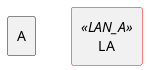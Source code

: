 {
  "sha1": "fs595sacijaw16db1dulie4qmetocf4",
  "insertion": {
    "when": "2024-06-01T09:03:06.584Z",
    "url": "https://forum.plantuml.net/15497/error-when-using-as-double-arrow-for-styles",
    "user": "plantuml@gmail.com"
  }
}
@startuml
<style>
.LAN_A {
  LineColor Red
}
</style>

rectangle A
rectangle LA <<LAN_A>>
@enduml
